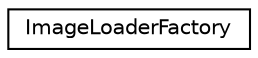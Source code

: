 digraph "Graphical Class Hierarchy"
{
 // LATEX_PDF_SIZE
  edge [fontname="Helvetica",fontsize="10",labelfontname="Helvetica",labelfontsize="10"];
  node [fontname="Helvetica",fontsize="10",shape=record];
  rankdir="LR";
  Node0 [label="ImageLoaderFactory",height=0.2,width=0.4,color="black", fillcolor="white", style="filled",URL="$classarm__compute_1_1utils_1_1_image_loader_factory.xhtml",tooltip="Factory for generating appropriate image loader."];
}
